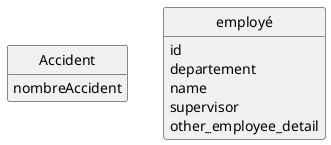 
@startuml DiagLigne
'--------------------------------
' Parametres pour le dessin
'--------------------------------
hide circle
hide empty members
hide empty methods
'--------------------------------
Class Accident
{
nombreAccident



}

Class employé
{
    id 
    departement
    name
    supervisor
    other_employee_detail

}


@enduml